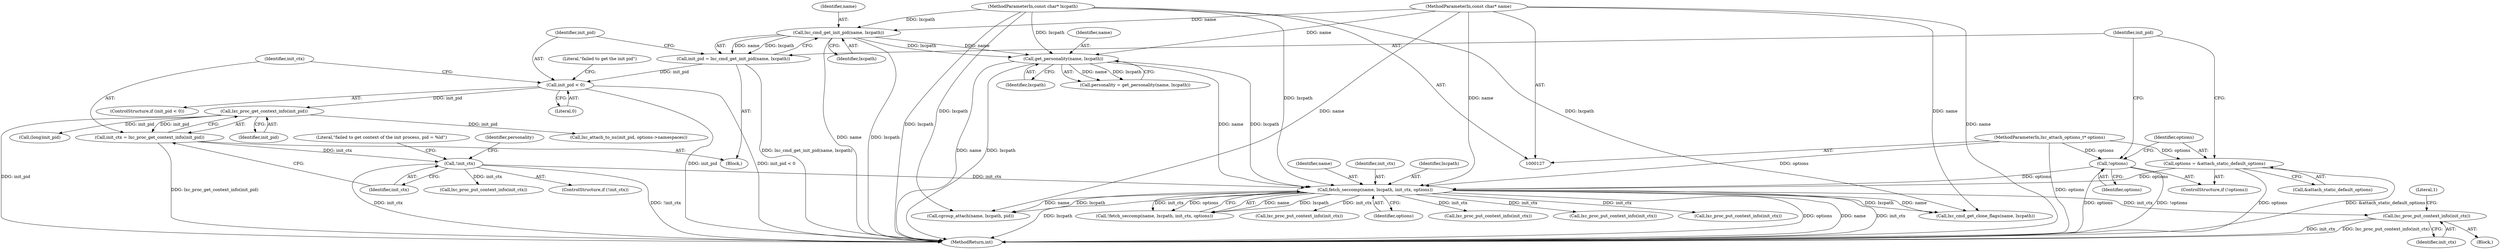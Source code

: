 digraph "0_lxc_5c3fcae78b63ac9dd56e36075903921bd9461f9e_0@pointer" {
"1000493" [label="(Call,lxc_proc_put_context_info(init_ctx))"];
"1000211" [label="(Call,fetch_seccomp(name, lxcpath, init_ctx, options))"];
"1000187" [label="(Call,get_personality(name, lxcpath))"];
"1000156" [label="(Call,lxc_cmd_get_init_pid(name, lxcpath))"];
"1000128" [label="(MethodParameterIn,const char* name)"];
"1000129" [label="(MethodParameterIn,const char* lxcpath)"];
"1000174" [label="(Call,!init_ctx)"];
"1000169" [label="(Call,init_ctx = lxc_proc_get_context_info(init_pid))"];
"1000171" [label="(Call,lxc_proc_get_context_info(init_pid))"];
"1000160" [label="(Call,init_pid < 0)"];
"1000154" [label="(Call,init_pid = lxc_cmd_get_init_pid(name, lxcpath))"];
"1000150" [label="(Call,options = &attach_static_default_options)"];
"1000132" [label="(MethodParameterIn,lxc_attach_options_t* options)"];
"1000148" [label="(Call,!options)"];
"1000157" [label="(Identifier,name)"];
"1000273" [label="(Call,lxc_proc_put_context_info(init_ctx))"];
"1000188" [label="(Identifier,name)"];
"1000170" [label="(Identifier,init_ctx)"];
"1000151" [label="(Identifier,options)"];
"1000155" [label="(Identifier,init_pid)"];
"1000174" [label="(Call,!init_ctx)"];
"1000158" [label="(Identifier,lxcpath)"];
"1000658" [label="(MethodReturn,int)"];
"1000212" [label="(Identifier,name)"];
"1000187" [label="(Call,get_personality(name, lxcpath))"];
"1000129" [label="(MethodParameterIn,const char* lxcpath)"];
"1000148" [label="(Call,!options)"];
"1000178" [label="(Literal,\"failed to get context of the init process, pid = %ld\")"];
"1000159" [label="(ControlStructure,if (init_pid < 0))"];
"1000199" [label="(Call,lxc_proc_put_context_info(init_ctx))"];
"1000186" [label="(Identifier,personality)"];
"1000235" [label="(Call,lxc_cmd_get_clone_flags(name, lxcpath))"];
"1000214" [label="(Identifier,init_ctx)"];
"1000493" [label="(Call,lxc_proc_put_context_info(init_ctx))"];
"1000169" [label="(Call,init_ctx = lxc_proc_get_context_info(init_pid))"];
"1000185" [label="(Call,personality = get_personality(name, lxcpath))"];
"1000152" [label="(Call,&attach_static_default_options)"];
"1000134" [label="(Block,)"];
"1000162" [label="(Literal,0)"];
"1000189" [label="(Identifier,lxcpath)"];
"1000128" [label="(MethodParameterIn,const char* name)"];
"1000210" [label="(Call,!fetch_seccomp(name, lxcpath, init_ctx, options))"];
"1000290" [label="(Call,lxc_proc_put_context_info(init_ctx))"];
"1000497" [label="(Literal,1)"];
"1000172" [label="(Identifier,init_pid)"];
"1000215" [label="(Identifier,options)"];
"1000211" [label="(Call,fetch_seccomp(name, lxcpath, init_ctx, options))"];
"1000560" [label="(Call,lxc_attach_to_ns(init_pid, options->namespaces))"];
"1000165" [label="(Literal,\"failed to get the init pid\")"];
"1000171" [label="(Call,lxc_proc_get_context_info(init_pid))"];
"1000469" [label="(Call,lxc_proc_put_context_info(init_ctx))"];
"1000173" [label="(ControlStructure,if (!init_ctx))"];
"1000161" [label="(Identifier,init_pid)"];
"1000250" [label="(Call,lxc_proc_put_context_info(init_ctx))"];
"1000150" [label="(Call,options = &attach_static_default_options)"];
"1000156" [label="(Call,lxc_cmd_get_init_pid(name, lxcpath))"];
"1000297" [label="(Block,)"];
"1000317" [label="(Call,cgroup_attach(name, lxcpath, pid))"];
"1000179" [label="(Call,(long)init_pid)"];
"1000132" [label="(MethodParameterIn,lxc_attach_options_t* options)"];
"1000494" [label="(Identifier,init_ctx)"];
"1000160" [label="(Call,init_pid < 0)"];
"1000147" [label="(ControlStructure,if (!options))"];
"1000175" [label="(Identifier,init_ctx)"];
"1000149" [label="(Identifier,options)"];
"1000213" [label="(Identifier,lxcpath)"];
"1000154" [label="(Call,init_pid = lxc_cmd_get_init_pid(name, lxcpath))"];
"1000493" -> "1000297"  [label="AST: "];
"1000493" -> "1000494"  [label="CFG: "];
"1000494" -> "1000493"  [label="AST: "];
"1000497" -> "1000493"  [label="CFG: "];
"1000493" -> "1000658"  [label="DDG: init_ctx"];
"1000493" -> "1000658"  [label="DDG: lxc_proc_put_context_info(init_ctx)"];
"1000211" -> "1000493"  [label="DDG: init_ctx"];
"1000211" -> "1000210"  [label="AST: "];
"1000211" -> "1000215"  [label="CFG: "];
"1000212" -> "1000211"  [label="AST: "];
"1000213" -> "1000211"  [label="AST: "];
"1000214" -> "1000211"  [label="AST: "];
"1000215" -> "1000211"  [label="AST: "];
"1000210" -> "1000211"  [label="CFG: "];
"1000211" -> "1000658"  [label="DDG: init_ctx"];
"1000211" -> "1000658"  [label="DDG: name"];
"1000211" -> "1000658"  [label="DDG: lxcpath"];
"1000211" -> "1000658"  [label="DDG: options"];
"1000211" -> "1000210"  [label="DDG: name"];
"1000211" -> "1000210"  [label="DDG: lxcpath"];
"1000211" -> "1000210"  [label="DDG: init_ctx"];
"1000211" -> "1000210"  [label="DDG: options"];
"1000187" -> "1000211"  [label="DDG: name"];
"1000187" -> "1000211"  [label="DDG: lxcpath"];
"1000128" -> "1000211"  [label="DDG: name"];
"1000129" -> "1000211"  [label="DDG: lxcpath"];
"1000174" -> "1000211"  [label="DDG: init_ctx"];
"1000150" -> "1000211"  [label="DDG: options"];
"1000148" -> "1000211"  [label="DDG: options"];
"1000132" -> "1000211"  [label="DDG: options"];
"1000211" -> "1000235"  [label="DDG: name"];
"1000211" -> "1000235"  [label="DDG: lxcpath"];
"1000211" -> "1000250"  [label="DDG: init_ctx"];
"1000211" -> "1000273"  [label="DDG: init_ctx"];
"1000211" -> "1000290"  [label="DDG: init_ctx"];
"1000211" -> "1000317"  [label="DDG: name"];
"1000211" -> "1000317"  [label="DDG: lxcpath"];
"1000211" -> "1000469"  [label="DDG: init_ctx"];
"1000187" -> "1000185"  [label="AST: "];
"1000187" -> "1000189"  [label="CFG: "];
"1000188" -> "1000187"  [label="AST: "];
"1000189" -> "1000187"  [label="AST: "];
"1000185" -> "1000187"  [label="CFG: "];
"1000187" -> "1000658"  [label="DDG: name"];
"1000187" -> "1000658"  [label="DDG: lxcpath"];
"1000187" -> "1000185"  [label="DDG: name"];
"1000187" -> "1000185"  [label="DDG: lxcpath"];
"1000156" -> "1000187"  [label="DDG: name"];
"1000156" -> "1000187"  [label="DDG: lxcpath"];
"1000128" -> "1000187"  [label="DDG: name"];
"1000129" -> "1000187"  [label="DDG: lxcpath"];
"1000156" -> "1000154"  [label="AST: "];
"1000156" -> "1000158"  [label="CFG: "];
"1000157" -> "1000156"  [label="AST: "];
"1000158" -> "1000156"  [label="AST: "];
"1000154" -> "1000156"  [label="CFG: "];
"1000156" -> "1000658"  [label="DDG: name"];
"1000156" -> "1000658"  [label="DDG: lxcpath"];
"1000156" -> "1000154"  [label="DDG: name"];
"1000156" -> "1000154"  [label="DDG: lxcpath"];
"1000128" -> "1000156"  [label="DDG: name"];
"1000129" -> "1000156"  [label="DDG: lxcpath"];
"1000128" -> "1000127"  [label="AST: "];
"1000128" -> "1000658"  [label="DDG: name"];
"1000128" -> "1000235"  [label="DDG: name"];
"1000128" -> "1000317"  [label="DDG: name"];
"1000129" -> "1000127"  [label="AST: "];
"1000129" -> "1000658"  [label="DDG: lxcpath"];
"1000129" -> "1000235"  [label="DDG: lxcpath"];
"1000129" -> "1000317"  [label="DDG: lxcpath"];
"1000174" -> "1000173"  [label="AST: "];
"1000174" -> "1000175"  [label="CFG: "];
"1000175" -> "1000174"  [label="AST: "];
"1000178" -> "1000174"  [label="CFG: "];
"1000186" -> "1000174"  [label="CFG: "];
"1000174" -> "1000658"  [label="DDG: !init_ctx"];
"1000174" -> "1000658"  [label="DDG: init_ctx"];
"1000169" -> "1000174"  [label="DDG: init_ctx"];
"1000174" -> "1000199"  [label="DDG: init_ctx"];
"1000169" -> "1000134"  [label="AST: "];
"1000169" -> "1000171"  [label="CFG: "];
"1000170" -> "1000169"  [label="AST: "];
"1000171" -> "1000169"  [label="AST: "];
"1000175" -> "1000169"  [label="CFG: "];
"1000169" -> "1000658"  [label="DDG: lxc_proc_get_context_info(init_pid)"];
"1000171" -> "1000169"  [label="DDG: init_pid"];
"1000171" -> "1000172"  [label="CFG: "];
"1000172" -> "1000171"  [label="AST: "];
"1000171" -> "1000658"  [label="DDG: init_pid"];
"1000160" -> "1000171"  [label="DDG: init_pid"];
"1000171" -> "1000179"  [label="DDG: init_pid"];
"1000171" -> "1000560"  [label="DDG: init_pid"];
"1000160" -> "1000159"  [label="AST: "];
"1000160" -> "1000162"  [label="CFG: "];
"1000161" -> "1000160"  [label="AST: "];
"1000162" -> "1000160"  [label="AST: "];
"1000165" -> "1000160"  [label="CFG: "];
"1000170" -> "1000160"  [label="CFG: "];
"1000160" -> "1000658"  [label="DDG: init_pid < 0"];
"1000160" -> "1000658"  [label="DDG: init_pid"];
"1000154" -> "1000160"  [label="DDG: init_pid"];
"1000154" -> "1000134"  [label="AST: "];
"1000155" -> "1000154"  [label="AST: "];
"1000161" -> "1000154"  [label="CFG: "];
"1000154" -> "1000658"  [label="DDG: lxc_cmd_get_init_pid(name, lxcpath)"];
"1000150" -> "1000147"  [label="AST: "];
"1000150" -> "1000152"  [label="CFG: "];
"1000151" -> "1000150"  [label="AST: "];
"1000152" -> "1000150"  [label="AST: "];
"1000155" -> "1000150"  [label="CFG: "];
"1000150" -> "1000658"  [label="DDG: options"];
"1000150" -> "1000658"  [label="DDG: &attach_static_default_options"];
"1000132" -> "1000150"  [label="DDG: options"];
"1000132" -> "1000127"  [label="AST: "];
"1000132" -> "1000658"  [label="DDG: options"];
"1000132" -> "1000148"  [label="DDG: options"];
"1000148" -> "1000147"  [label="AST: "];
"1000148" -> "1000149"  [label="CFG: "];
"1000149" -> "1000148"  [label="AST: "];
"1000151" -> "1000148"  [label="CFG: "];
"1000155" -> "1000148"  [label="CFG: "];
"1000148" -> "1000658"  [label="DDG: options"];
"1000148" -> "1000658"  [label="DDG: !options"];
}
